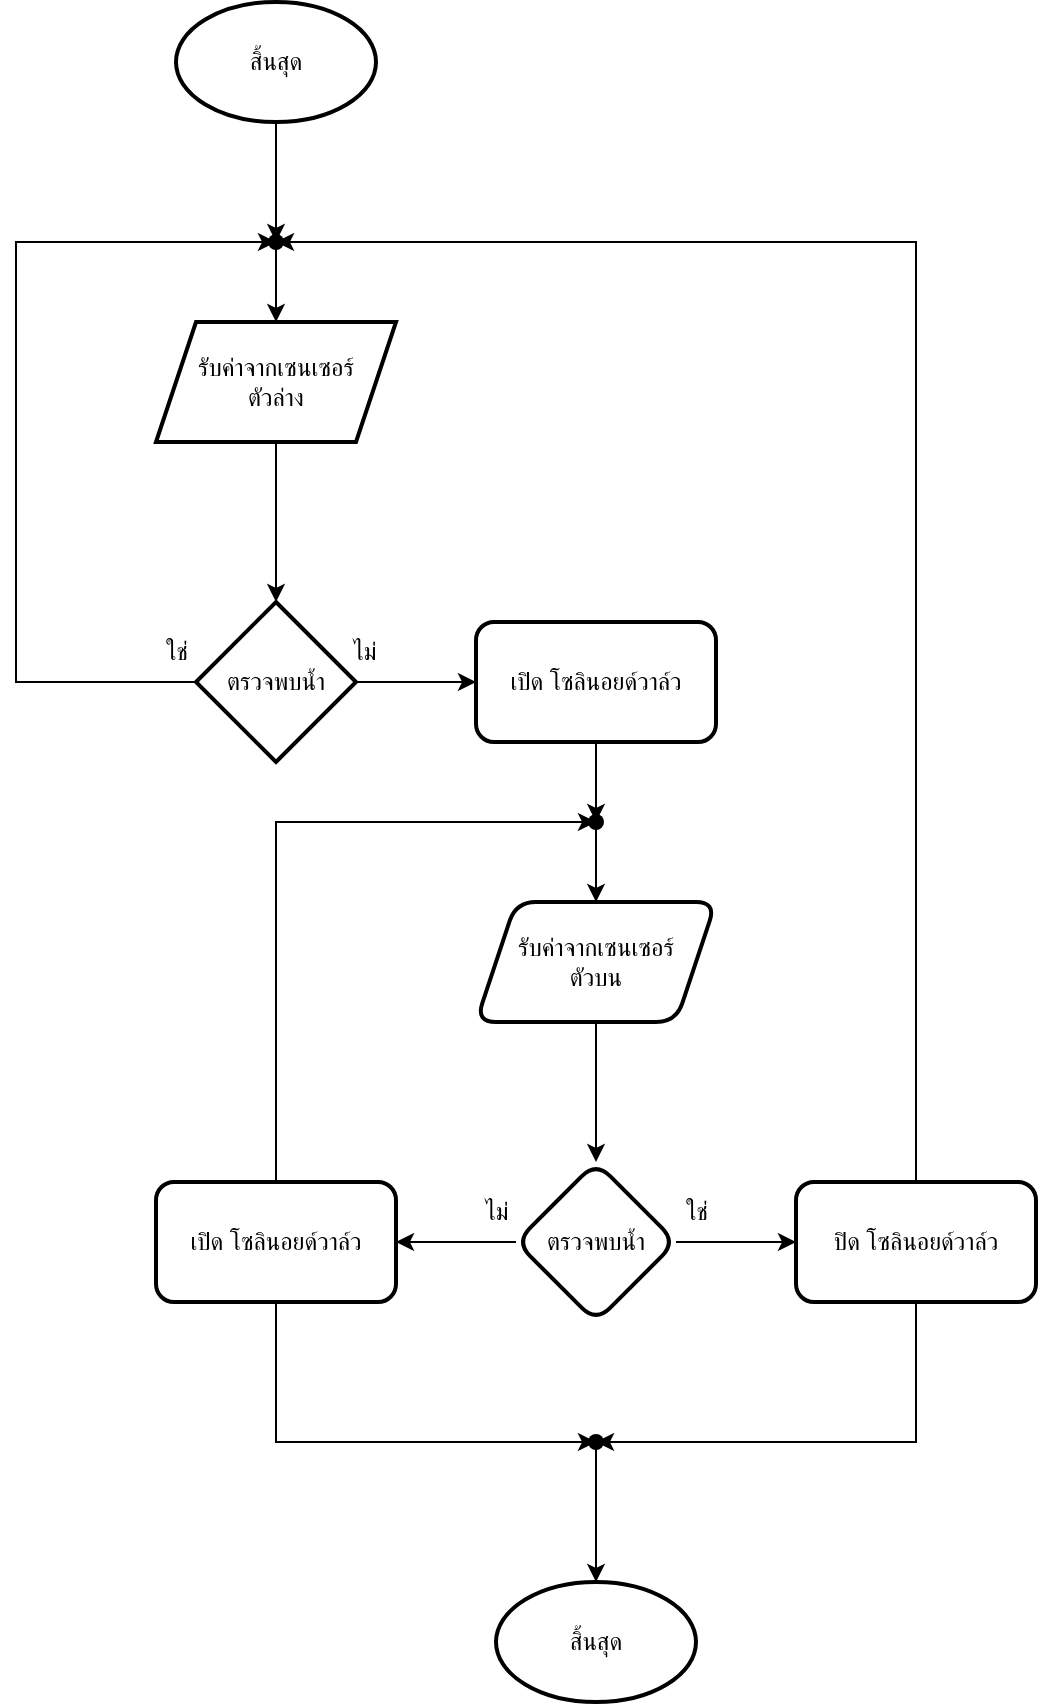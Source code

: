 <mxfile version="26.0.8">
  <diagram id="C5RBs43oDa-KdzZeNtuy" name="Page-1">
    <mxGraphModel dx="993" dy="568" grid="1" gridSize="10" guides="1" tooltips="1" connect="1" arrows="1" fold="1" page="1" pageScale="1" pageWidth="827" pageHeight="1169" math="0" shadow="0">
      <root>
        <mxCell id="WIyWlLk6GJQsqaUBKTNV-0" />
        <mxCell id="WIyWlLk6GJQsqaUBKTNV-1" parent="WIyWlLk6GJQsqaUBKTNV-0" />
        <mxCell id="ZhLlOEHqrn00-ZrMMnng-4" value="" style="edgeStyle=orthogonalEdgeStyle;rounded=0;orthogonalLoop=1;jettySize=auto;html=1;" edge="1" parent="WIyWlLk6GJQsqaUBKTNV-1" source="ZhLlOEHqrn00-ZrMMnng-1" target="ZhLlOEHqrn00-ZrMMnng-3">
          <mxGeometry relative="1" as="geometry" />
        </mxCell>
        <mxCell id="ZhLlOEHqrn00-ZrMMnng-1" value="รับค่าจากเซนเซอร์&lt;div&gt;ตัวล่าง&lt;/div&gt;" style="shape=parallelogram;perimeter=parallelogramPerimeter;whiteSpace=wrap;html=1;fixedSize=1;strokeWidth=2;" vertex="1" parent="WIyWlLk6GJQsqaUBKTNV-1">
          <mxGeometry x="310" y="240" width="120" height="60" as="geometry" />
        </mxCell>
        <mxCell id="ZhLlOEHqrn00-ZrMMnng-10" value="" style="edgeStyle=orthogonalEdgeStyle;rounded=0;orthogonalLoop=1;jettySize=auto;html=1;" edge="1" parent="WIyWlLk6GJQsqaUBKTNV-1" source="ZhLlOEHqrn00-ZrMMnng-3" target="ZhLlOEHqrn00-ZrMMnng-9">
          <mxGeometry relative="1" as="geometry" />
        </mxCell>
        <mxCell id="ZhLlOEHqrn00-ZrMMnng-3" value="ตรวจพบน้ำ" style="rhombus;whiteSpace=wrap;html=1;strokeWidth=2;" vertex="1" parent="WIyWlLk6GJQsqaUBKTNV-1">
          <mxGeometry x="330" y="380" width="80" height="80" as="geometry" />
        </mxCell>
        <mxCell id="ZhLlOEHqrn00-ZrMMnng-38" value="" style="edgeStyle=orthogonalEdgeStyle;rounded=0;orthogonalLoop=1;jettySize=auto;html=1;" edge="1" parent="WIyWlLk6GJQsqaUBKTNV-1" source="ZhLlOEHqrn00-ZrMMnng-9" target="ZhLlOEHqrn00-ZrMMnng-36">
          <mxGeometry relative="1" as="geometry" />
        </mxCell>
        <mxCell id="ZhLlOEHqrn00-ZrMMnng-9" value="เปิด&amp;nbsp;โซลินอยด์วาล์ว" style="rounded=1;whiteSpace=wrap;html=1;strokeWidth=2;" vertex="1" parent="WIyWlLk6GJQsqaUBKTNV-1">
          <mxGeometry x="470" y="390" width="120" height="60" as="geometry" />
        </mxCell>
        <mxCell id="ZhLlOEHqrn00-ZrMMnng-15" style="edgeStyle=orthogonalEdgeStyle;rounded=0;orthogonalLoop=1;jettySize=auto;html=1;entryX=0.5;entryY=0;entryDx=0;entryDy=0;" edge="1" parent="WIyWlLk6GJQsqaUBKTNV-1" source="ZhLlOEHqrn00-ZrMMnng-11" target="ZhLlOEHqrn00-ZrMMnng-1">
          <mxGeometry relative="1" as="geometry" />
        </mxCell>
        <mxCell id="ZhLlOEHqrn00-ZrMMnng-11" value="" style="shape=waypoint;sketch=0;size=6;pointerEvents=1;points=[];fillColor=default;resizable=0;rotatable=0;perimeter=centerPerimeter;snapToPoint=1;rounded=1;strokeWidth=2;" vertex="1" parent="WIyWlLk6GJQsqaUBKTNV-1">
          <mxGeometry x="360" y="190" width="20" height="20" as="geometry" />
        </mxCell>
        <mxCell id="ZhLlOEHqrn00-ZrMMnng-21" value="" style="edgeStyle=orthogonalEdgeStyle;rounded=0;orthogonalLoop=1;jettySize=auto;html=1;" edge="1" parent="WIyWlLk6GJQsqaUBKTNV-1" source="ZhLlOEHqrn00-ZrMMnng-18" target="ZhLlOEHqrn00-ZrMMnng-20">
          <mxGeometry relative="1" as="geometry" />
        </mxCell>
        <mxCell id="ZhLlOEHqrn00-ZrMMnng-18" value="รับค่าจากเซนเซอร์&lt;div&gt;ตัวบน&lt;/div&gt;" style="shape=parallelogram;perimeter=parallelogramPerimeter;whiteSpace=wrap;html=1;fixedSize=1;rounded=1;strokeWidth=2;" vertex="1" parent="WIyWlLk6GJQsqaUBKTNV-1">
          <mxGeometry x="470" y="530" width="120" height="60" as="geometry" />
        </mxCell>
        <mxCell id="ZhLlOEHqrn00-ZrMMnng-23" value="" style="edgeStyle=orthogonalEdgeStyle;rounded=0;orthogonalLoop=1;jettySize=auto;html=1;" edge="1" parent="WIyWlLk6GJQsqaUBKTNV-1" source="ZhLlOEHqrn00-ZrMMnng-20" target="ZhLlOEHqrn00-ZrMMnng-22">
          <mxGeometry relative="1" as="geometry" />
        </mxCell>
        <mxCell id="ZhLlOEHqrn00-ZrMMnng-25" value="" style="edgeStyle=orthogonalEdgeStyle;rounded=0;orthogonalLoop=1;jettySize=auto;html=1;" edge="1" parent="WIyWlLk6GJQsqaUBKTNV-1" source="ZhLlOEHqrn00-ZrMMnng-20" target="ZhLlOEHqrn00-ZrMMnng-24">
          <mxGeometry relative="1" as="geometry" />
        </mxCell>
        <mxCell id="ZhLlOEHqrn00-ZrMMnng-20" value="ตรวจพบน้ำ" style="rhombus;whiteSpace=wrap;html=1;rounded=1;strokeWidth=2;" vertex="1" parent="WIyWlLk6GJQsqaUBKTNV-1">
          <mxGeometry x="490" y="660" width="80" height="80" as="geometry" />
        </mxCell>
        <mxCell id="ZhLlOEHqrn00-ZrMMnng-28" style="edgeStyle=orthogonalEdgeStyle;rounded=0;orthogonalLoop=1;jettySize=auto;html=1;" edge="1" parent="WIyWlLk6GJQsqaUBKTNV-1" source="ZhLlOEHqrn00-ZrMMnng-22" target="ZhLlOEHqrn00-ZrMMnng-26">
          <mxGeometry relative="1" as="geometry">
            <Array as="points">
              <mxPoint x="370" y="800" />
            </Array>
          </mxGeometry>
        </mxCell>
        <mxCell id="ZhLlOEHqrn00-ZrMMnng-37" value="" style="edgeStyle=orthogonalEdgeStyle;rounded=0;orthogonalLoop=1;jettySize=auto;html=1;" edge="1" parent="WIyWlLk6GJQsqaUBKTNV-1" source="ZhLlOEHqrn00-ZrMMnng-22" target="ZhLlOEHqrn00-ZrMMnng-36">
          <mxGeometry relative="1" as="geometry">
            <Array as="points">
              <mxPoint x="370" y="490" />
            </Array>
          </mxGeometry>
        </mxCell>
        <mxCell id="ZhLlOEHqrn00-ZrMMnng-22" value="เปิด โซลินอยด์วาล์ว" style="rounded=1;whiteSpace=wrap;html=1;strokeWidth=2;" vertex="1" parent="WIyWlLk6GJQsqaUBKTNV-1">
          <mxGeometry x="310" y="670" width="120" height="60" as="geometry" />
        </mxCell>
        <mxCell id="ZhLlOEHqrn00-ZrMMnng-27" value="" style="edgeStyle=orthogonalEdgeStyle;rounded=0;orthogonalLoop=1;jettySize=auto;html=1;" edge="1" parent="WIyWlLk6GJQsqaUBKTNV-1" source="ZhLlOEHqrn00-ZrMMnng-24" target="ZhLlOEHqrn00-ZrMMnng-26">
          <mxGeometry relative="1" as="geometry">
            <Array as="points">
              <mxPoint x="690" y="800" />
            </Array>
          </mxGeometry>
        </mxCell>
        <mxCell id="ZhLlOEHqrn00-ZrMMnng-24" value="ปิด โซลินอยด์วาล์ว" style="whiteSpace=wrap;html=1;rounded=1;strokeWidth=2;" vertex="1" parent="WIyWlLk6GJQsqaUBKTNV-1">
          <mxGeometry x="630" y="670" width="120" height="60" as="geometry" />
        </mxCell>
        <mxCell id="ZhLlOEHqrn00-ZrMMnng-32" value="" style="edgeStyle=orthogonalEdgeStyle;rounded=0;orthogonalLoop=1;jettySize=auto;html=1;entryX=0.5;entryY=0;entryDx=0;entryDy=0;entryPerimeter=0;" edge="1" parent="WIyWlLk6GJQsqaUBKTNV-1" source="ZhLlOEHqrn00-ZrMMnng-26" target="ZhLlOEHqrn00-ZrMMnng-33">
          <mxGeometry relative="1" as="geometry">
            <mxPoint x="530" y="860" as="targetPoint" />
          </mxGeometry>
        </mxCell>
        <mxCell id="ZhLlOEHqrn00-ZrMMnng-26" value="" style="shape=waypoint;sketch=0;size=6;pointerEvents=1;points=[];fillColor=default;resizable=0;rotatable=0;perimeter=centerPerimeter;snapToPoint=1;rounded=1;strokeWidth=2;" vertex="1" parent="WIyWlLk6GJQsqaUBKTNV-1">
          <mxGeometry x="520" y="790" width="20" height="20" as="geometry" />
        </mxCell>
        <mxCell id="ZhLlOEHqrn00-ZrMMnng-33" value="สิ้นสุด" style="strokeWidth=2;html=1;shape=mxgraph.flowchart.start_2;whiteSpace=wrap;" vertex="1" parent="WIyWlLk6GJQsqaUBKTNV-1">
          <mxGeometry x="480" y="870" width="100" height="60" as="geometry" />
        </mxCell>
        <mxCell id="ZhLlOEHqrn00-ZrMMnng-39" value="" style="edgeStyle=orthogonalEdgeStyle;rounded=0;orthogonalLoop=1;jettySize=auto;html=1;" edge="1" parent="WIyWlLk6GJQsqaUBKTNV-1" source="ZhLlOEHqrn00-ZrMMnng-36" target="ZhLlOEHqrn00-ZrMMnng-18">
          <mxGeometry relative="1" as="geometry" />
        </mxCell>
        <mxCell id="ZhLlOEHqrn00-ZrMMnng-36" value="" style="shape=waypoint;sketch=0;size=6;pointerEvents=1;points=[];fillColor=default;resizable=0;rotatable=0;perimeter=centerPerimeter;snapToPoint=1;rounded=1;strokeWidth=2;" vertex="1" parent="WIyWlLk6GJQsqaUBKTNV-1">
          <mxGeometry x="520" y="480" width="20" height="20" as="geometry" />
        </mxCell>
        <mxCell id="ZhLlOEHqrn00-ZrMMnng-40" style="edgeStyle=orthogonalEdgeStyle;rounded=0;orthogonalLoop=1;jettySize=auto;html=1;exitX=0.5;exitY=0;exitDx=0;exitDy=0;entryX=0.8;entryY=0.867;entryDx=0;entryDy=0;entryPerimeter=0;" edge="1" parent="WIyWlLk6GJQsqaUBKTNV-1" source="ZhLlOEHqrn00-ZrMMnng-24" target="ZhLlOEHqrn00-ZrMMnng-11">
          <mxGeometry relative="1" as="geometry">
            <Array as="points">
              <mxPoint x="690" y="200" />
            </Array>
          </mxGeometry>
        </mxCell>
        <mxCell id="ZhLlOEHqrn00-ZrMMnng-41" value="ใช่" style="text;html=1;align=center;verticalAlign=middle;resizable=0;points=[];autosize=1;strokeColor=none;fillColor=none;" vertex="1" parent="WIyWlLk6GJQsqaUBKTNV-1">
          <mxGeometry x="560" y="670" width="40" height="30" as="geometry" />
        </mxCell>
        <mxCell id="ZhLlOEHqrn00-ZrMMnng-42" value="ใช่" style="text;html=1;align=center;verticalAlign=middle;resizable=0;points=[];autosize=1;strokeColor=none;fillColor=none;" vertex="1" parent="WIyWlLk6GJQsqaUBKTNV-1">
          <mxGeometry x="300" y="390" width="40" height="30" as="geometry" />
        </mxCell>
        <mxCell id="ZhLlOEHqrn00-ZrMMnng-43" style="edgeStyle=orthogonalEdgeStyle;rounded=0;orthogonalLoop=1;jettySize=auto;html=1;exitX=0;exitY=0.5;exitDx=0;exitDy=0;entryX=0.333;entryY=0.667;entryDx=0;entryDy=0;entryPerimeter=0;" edge="1" parent="WIyWlLk6GJQsqaUBKTNV-1" source="ZhLlOEHqrn00-ZrMMnng-3" target="ZhLlOEHqrn00-ZrMMnng-11">
          <mxGeometry relative="1" as="geometry">
            <Array as="points">
              <mxPoint x="240" y="420" />
              <mxPoint x="240" y="200" />
            </Array>
          </mxGeometry>
        </mxCell>
        <mxCell id="ZhLlOEHqrn00-ZrMMnng-45" value="" style="edgeStyle=orthogonalEdgeStyle;rounded=0;orthogonalLoop=1;jettySize=auto;html=1;" edge="1" parent="WIyWlLk6GJQsqaUBKTNV-1" source="ZhLlOEHqrn00-ZrMMnng-44" target="ZhLlOEHqrn00-ZrMMnng-11">
          <mxGeometry relative="1" as="geometry" />
        </mxCell>
        <mxCell id="ZhLlOEHqrn00-ZrMMnng-44" value="สิ้นสุด" style="strokeWidth=2;html=1;shape=mxgraph.flowchart.start_2;whiteSpace=wrap;" vertex="1" parent="WIyWlLk6GJQsqaUBKTNV-1">
          <mxGeometry x="320" y="80" width="100" height="60" as="geometry" />
        </mxCell>
        <mxCell id="ZhLlOEHqrn00-ZrMMnng-46" value="ไม่" style="text;html=1;align=center;verticalAlign=middle;resizable=0;points=[];autosize=1;strokeColor=none;fillColor=none;" vertex="1" parent="WIyWlLk6GJQsqaUBKTNV-1">
          <mxGeometry x="394" y="390" width="40" height="30" as="geometry" />
        </mxCell>
        <mxCell id="ZhLlOEHqrn00-ZrMMnng-47" value="ไม่" style="text;html=1;align=center;verticalAlign=middle;resizable=0;points=[];autosize=1;strokeColor=none;fillColor=none;" vertex="1" parent="WIyWlLk6GJQsqaUBKTNV-1">
          <mxGeometry x="460" y="670" width="40" height="30" as="geometry" />
        </mxCell>
      </root>
    </mxGraphModel>
  </diagram>
</mxfile>
